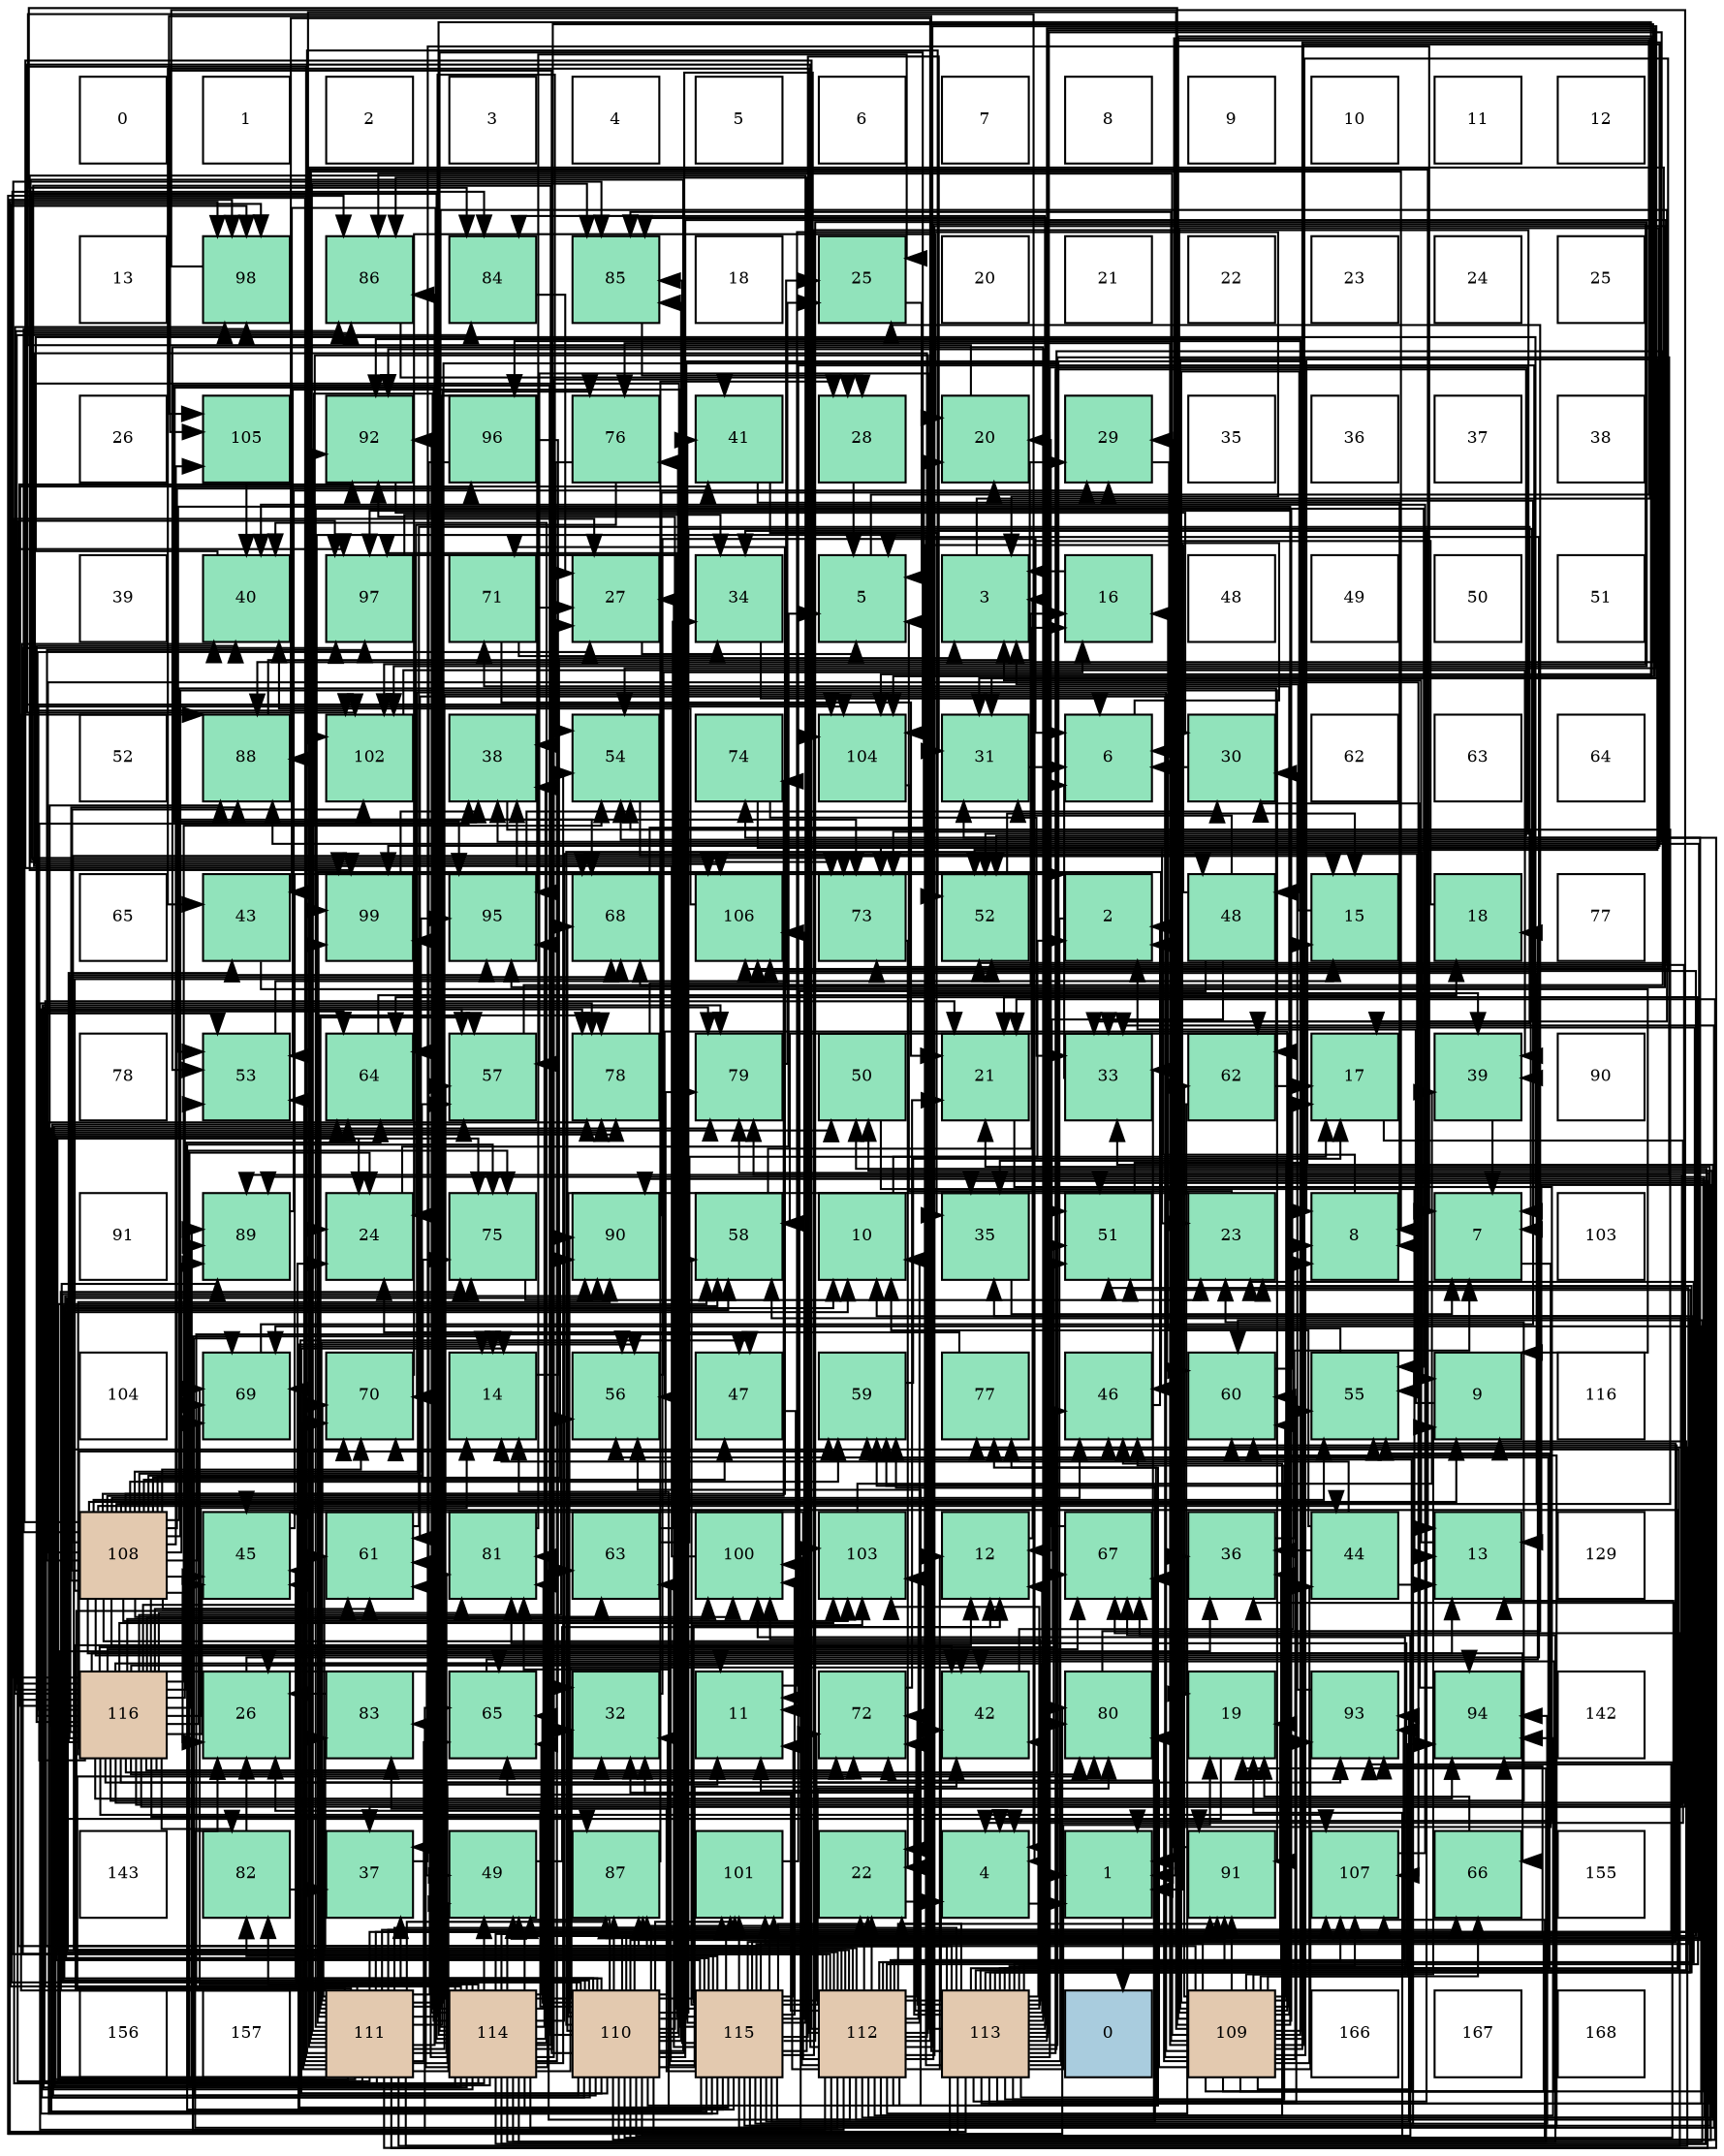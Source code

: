 digraph layout{
 rankdir=TB;
 splines=ortho;
 node [style=filled shape=square fixedsize=true width=0.6];
0[label="0", fontsize=8, fillcolor="#ffffff"];
1[label="1", fontsize=8, fillcolor="#ffffff"];
2[label="2", fontsize=8, fillcolor="#ffffff"];
3[label="3", fontsize=8, fillcolor="#ffffff"];
4[label="4", fontsize=8, fillcolor="#ffffff"];
5[label="5", fontsize=8, fillcolor="#ffffff"];
6[label="6", fontsize=8, fillcolor="#ffffff"];
7[label="7", fontsize=8, fillcolor="#ffffff"];
8[label="8", fontsize=8, fillcolor="#ffffff"];
9[label="9", fontsize=8, fillcolor="#ffffff"];
10[label="10", fontsize=8, fillcolor="#ffffff"];
11[label="11", fontsize=8, fillcolor="#ffffff"];
12[label="12", fontsize=8, fillcolor="#ffffff"];
13[label="13", fontsize=8, fillcolor="#ffffff"];
14[label="98", fontsize=8, fillcolor="#91e3bb"];
15[label="86", fontsize=8, fillcolor="#91e3bb"];
16[label="84", fontsize=8, fillcolor="#91e3bb"];
17[label="85", fontsize=8, fillcolor="#91e3bb"];
18[label="18", fontsize=8, fillcolor="#ffffff"];
19[label="25", fontsize=8, fillcolor="#91e3bb"];
20[label="20", fontsize=8, fillcolor="#ffffff"];
21[label="21", fontsize=8, fillcolor="#ffffff"];
22[label="22", fontsize=8, fillcolor="#ffffff"];
23[label="23", fontsize=8, fillcolor="#ffffff"];
24[label="24", fontsize=8, fillcolor="#ffffff"];
25[label="25", fontsize=8, fillcolor="#ffffff"];
26[label="26", fontsize=8, fillcolor="#ffffff"];
27[label="105", fontsize=8, fillcolor="#91e3bb"];
28[label="92", fontsize=8, fillcolor="#91e3bb"];
29[label="96", fontsize=8, fillcolor="#91e3bb"];
30[label="76", fontsize=8, fillcolor="#91e3bb"];
31[label="41", fontsize=8, fillcolor="#91e3bb"];
32[label="28", fontsize=8, fillcolor="#91e3bb"];
33[label="20", fontsize=8, fillcolor="#91e3bb"];
34[label="29", fontsize=8, fillcolor="#91e3bb"];
35[label="35", fontsize=8, fillcolor="#ffffff"];
36[label="36", fontsize=8, fillcolor="#ffffff"];
37[label="37", fontsize=8, fillcolor="#ffffff"];
38[label="38", fontsize=8, fillcolor="#ffffff"];
39[label="39", fontsize=8, fillcolor="#ffffff"];
40[label="40", fontsize=8, fillcolor="#91e3bb"];
41[label="97", fontsize=8, fillcolor="#91e3bb"];
42[label="71", fontsize=8, fillcolor="#91e3bb"];
43[label="27", fontsize=8, fillcolor="#91e3bb"];
44[label="34", fontsize=8, fillcolor="#91e3bb"];
45[label="5", fontsize=8, fillcolor="#91e3bb"];
46[label="3", fontsize=8, fillcolor="#91e3bb"];
47[label="16", fontsize=8, fillcolor="#91e3bb"];
48[label="48", fontsize=8, fillcolor="#ffffff"];
49[label="49", fontsize=8, fillcolor="#ffffff"];
50[label="50", fontsize=8, fillcolor="#ffffff"];
51[label="51", fontsize=8, fillcolor="#ffffff"];
52[label="52", fontsize=8, fillcolor="#ffffff"];
53[label="88", fontsize=8, fillcolor="#91e3bb"];
54[label="102", fontsize=8, fillcolor="#91e3bb"];
55[label="38", fontsize=8, fillcolor="#91e3bb"];
56[label="54", fontsize=8, fillcolor="#91e3bb"];
57[label="74", fontsize=8, fillcolor="#91e3bb"];
58[label="104", fontsize=8, fillcolor="#91e3bb"];
59[label="31", fontsize=8, fillcolor="#91e3bb"];
60[label="6", fontsize=8, fillcolor="#91e3bb"];
61[label="30", fontsize=8, fillcolor="#91e3bb"];
62[label="62", fontsize=8, fillcolor="#ffffff"];
63[label="63", fontsize=8, fillcolor="#ffffff"];
64[label="64", fontsize=8, fillcolor="#ffffff"];
65[label="65", fontsize=8, fillcolor="#ffffff"];
66[label="43", fontsize=8, fillcolor="#91e3bb"];
67[label="99", fontsize=8, fillcolor="#91e3bb"];
68[label="95", fontsize=8, fillcolor="#91e3bb"];
69[label="68", fontsize=8, fillcolor="#91e3bb"];
70[label="106", fontsize=8, fillcolor="#91e3bb"];
71[label="73", fontsize=8, fillcolor="#91e3bb"];
72[label="52", fontsize=8, fillcolor="#91e3bb"];
73[label="2", fontsize=8, fillcolor="#91e3bb"];
74[label="48", fontsize=8, fillcolor="#91e3bb"];
75[label="15", fontsize=8, fillcolor="#91e3bb"];
76[label="18", fontsize=8, fillcolor="#91e3bb"];
77[label="77", fontsize=8, fillcolor="#ffffff"];
78[label="78", fontsize=8, fillcolor="#ffffff"];
79[label="53", fontsize=8, fillcolor="#91e3bb"];
80[label="64", fontsize=8, fillcolor="#91e3bb"];
81[label="57", fontsize=8, fillcolor="#91e3bb"];
82[label="78", fontsize=8, fillcolor="#91e3bb"];
83[label="79", fontsize=8, fillcolor="#91e3bb"];
84[label="50", fontsize=8, fillcolor="#91e3bb"];
85[label="21", fontsize=8, fillcolor="#91e3bb"];
86[label="33", fontsize=8, fillcolor="#91e3bb"];
87[label="62", fontsize=8, fillcolor="#91e3bb"];
88[label="17", fontsize=8, fillcolor="#91e3bb"];
89[label="39", fontsize=8, fillcolor="#91e3bb"];
90[label="90", fontsize=8, fillcolor="#ffffff"];
91[label="91", fontsize=8, fillcolor="#ffffff"];
92[label="89", fontsize=8, fillcolor="#91e3bb"];
93[label="24", fontsize=8, fillcolor="#91e3bb"];
94[label="75", fontsize=8, fillcolor="#91e3bb"];
95[label="90", fontsize=8, fillcolor="#91e3bb"];
96[label="58", fontsize=8, fillcolor="#91e3bb"];
97[label="10", fontsize=8, fillcolor="#91e3bb"];
98[label="35", fontsize=8, fillcolor="#91e3bb"];
99[label="51", fontsize=8, fillcolor="#91e3bb"];
100[label="23", fontsize=8, fillcolor="#91e3bb"];
101[label="8", fontsize=8, fillcolor="#91e3bb"];
102[label="7", fontsize=8, fillcolor="#91e3bb"];
103[label="103", fontsize=8, fillcolor="#ffffff"];
104[label="104", fontsize=8, fillcolor="#ffffff"];
105[label="69", fontsize=8, fillcolor="#91e3bb"];
106[label="70", fontsize=8, fillcolor="#91e3bb"];
107[label="14", fontsize=8, fillcolor="#91e3bb"];
108[label="56", fontsize=8, fillcolor="#91e3bb"];
109[label="47", fontsize=8, fillcolor="#91e3bb"];
110[label="59", fontsize=8, fillcolor="#91e3bb"];
111[label="77", fontsize=8, fillcolor="#91e3bb"];
112[label="46", fontsize=8, fillcolor="#91e3bb"];
113[label="60", fontsize=8, fillcolor="#91e3bb"];
114[label="55", fontsize=8, fillcolor="#91e3bb"];
115[label="9", fontsize=8, fillcolor="#91e3bb"];
116[label="116", fontsize=8, fillcolor="#ffffff"];
117[label="108", fontsize=8, fillcolor="#e3c9af"];
118[label="45", fontsize=8, fillcolor="#91e3bb"];
119[label="61", fontsize=8, fillcolor="#91e3bb"];
120[label="81", fontsize=8, fillcolor="#91e3bb"];
121[label="63", fontsize=8, fillcolor="#91e3bb"];
122[label="100", fontsize=8, fillcolor="#91e3bb"];
123[label="103", fontsize=8, fillcolor="#91e3bb"];
124[label="12", fontsize=8, fillcolor="#91e3bb"];
125[label="67", fontsize=8, fillcolor="#91e3bb"];
126[label="36", fontsize=8, fillcolor="#91e3bb"];
127[label="44", fontsize=8, fillcolor="#91e3bb"];
128[label="13", fontsize=8, fillcolor="#91e3bb"];
129[label="129", fontsize=8, fillcolor="#ffffff"];
130[label="116", fontsize=8, fillcolor="#e3c9af"];
131[label="26", fontsize=8, fillcolor="#91e3bb"];
132[label="83", fontsize=8, fillcolor="#91e3bb"];
133[label="65", fontsize=8, fillcolor="#91e3bb"];
134[label="32", fontsize=8, fillcolor="#91e3bb"];
135[label="11", fontsize=8, fillcolor="#91e3bb"];
136[label="72", fontsize=8, fillcolor="#91e3bb"];
137[label="42", fontsize=8, fillcolor="#91e3bb"];
138[label="80", fontsize=8, fillcolor="#91e3bb"];
139[label="19", fontsize=8, fillcolor="#91e3bb"];
140[label="93", fontsize=8, fillcolor="#91e3bb"];
141[label="94", fontsize=8, fillcolor="#91e3bb"];
142[label="142", fontsize=8, fillcolor="#ffffff"];
143[label="143", fontsize=8, fillcolor="#ffffff"];
144[label="82", fontsize=8, fillcolor="#91e3bb"];
145[label="37", fontsize=8, fillcolor="#91e3bb"];
146[label="49", fontsize=8, fillcolor="#91e3bb"];
147[label="87", fontsize=8, fillcolor="#91e3bb"];
148[label="101", fontsize=8, fillcolor="#91e3bb"];
149[label="22", fontsize=8, fillcolor="#91e3bb"];
150[label="4", fontsize=8, fillcolor="#91e3bb"];
151[label="1", fontsize=8, fillcolor="#91e3bb"];
152[label="91", fontsize=8, fillcolor="#91e3bb"];
153[label="107", fontsize=8, fillcolor="#91e3bb"];
154[label="66", fontsize=8, fillcolor="#91e3bb"];
155[label="155", fontsize=8, fillcolor="#ffffff"];
156[label="156", fontsize=8, fillcolor="#ffffff"];
157[label="157", fontsize=8, fillcolor="#ffffff"];
158[label="111", fontsize=8, fillcolor="#e3c9af"];
159[label="114", fontsize=8, fillcolor="#e3c9af"];
160[label="110", fontsize=8, fillcolor="#e3c9af"];
161[label="115", fontsize=8, fillcolor="#e3c9af"];
162[label="112", fontsize=8, fillcolor="#e3c9af"];
163[label="113", fontsize=8, fillcolor="#e3c9af"];
164[label="0", fontsize=8, fillcolor="#a9ccde"];
165[label="109", fontsize=8, fillcolor="#e3c9af"];
166[label="166", fontsize=8, fillcolor="#ffffff"];
167[label="167", fontsize=8, fillcolor="#ffffff"];
168[label="168", fontsize=8, fillcolor="#ffffff"];
edge [constraint=false, style=vis];151 -> 164;
73 -> 151;
46 -> 151;
150 -> 151;
45 -> 151;
60 -> 151;
102 -> 151;
101 -> 73;
115 -> 73;
97 -> 73;
135 -> 46;
124 -> 46;
128 -> 46;
107 -> 46;
75 -> 46;
47 -> 46;
88 -> 150;
76 -> 150;
139 -> 150;
33 -> 150;
85 -> 150;
149 -> 150;
100 -> 45;
93 -> 45;
19 -> 45;
131 -> 45;
43 -> 45;
32 -> 45;
34 -> 60;
61 -> 60;
59 -> 60;
134 -> 60;
86 -> 60;
44 -> 60;
98 -> 102;
126 -> 102;
145 -> 102;
55 -> 102;
89 -> 102;
40 -> 102;
31 -> 101;
31 -> 98;
137 -> 101;
66 -> 115;
127 -> 97;
127 -> 128;
127 -> 107;
127 -> 126;
118 -> 73;
112 -> 73;
109 -> 135;
74 -> 135;
74 -> 124;
74 -> 149;
74 -> 59;
146 -> 124;
84 -> 128;
99 -> 75;
72 -> 75;
79 -> 75;
56 -> 75;
114 -> 47;
108 -> 47;
81 -> 47;
96 -> 47;
110 -> 88;
113 -> 88;
119 -> 88;
87 -> 88;
87 -> 139;
121 -> 88;
121 -> 44;
80 -> 76;
133 -> 76;
154 -> 139;
125 -> 33;
69 -> 33;
105 -> 33;
106 -> 33;
42 -> 85;
42 -> 43;
42 -> 44;
136 -> 85;
71 -> 149;
57 -> 100;
57 -> 86;
94 -> 100;
30 -> 93;
30 -> 55;
111 -> 93;
82 -> 19;
83 -> 19;
138 -> 19;
120 -> 19;
144 -> 131;
144 -> 145;
132 -> 131;
16 -> 43;
17 -> 32;
15 -> 32;
147 -> 32;
53 -> 34;
92 -> 34;
95 -> 34;
152 -> 34;
28 -> 61;
140 -> 61;
141 -> 61;
68 -> 61;
29 -> 134;
29 -> 145;
41 -> 44;
14 -> 145;
67 -> 55;
122 -> 55;
148 -> 89;
54 -> 89;
123 -> 89;
58 -> 89;
27 -> 40;
70 -> 40;
153 -> 40;
117 -> 115;
117 -> 131;
117 -> 137;
117 -> 127;
117 -> 118;
117 -> 112;
117 -> 109;
117 -> 74;
117 -> 146;
117 -> 99;
117 -> 56;
117 -> 114;
117 -> 81;
117 -> 110;
117 -> 119;
117 -> 87;
117 -> 154;
117 -> 69;
117 -> 105;
117 -> 106;
117 -> 42;
117 -> 57;
117 -> 94;
117 -> 83;
117 -> 15;
117 -> 53;
117 -> 92;
117 -> 95;
117 -> 152;
117 -> 141;
117 -> 68;
117 -> 29;
117 -> 41;
117 -> 14;
117 -> 67;
117 -> 122;
117 -> 54;
117 -> 123;
117 -> 27;
117 -> 70;
117 -> 153;
165 -> 101;
165 -> 115;
165 -> 98;
165 -> 127;
165 -> 74;
165 -> 146;
165 -> 72;
165 -> 79;
165 -> 56;
165 -> 114;
165 -> 108;
165 -> 96;
165 -> 110;
165 -> 113;
165 -> 119;
165 -> 87;
165 -> 133;
165 -> 154;
165 -> 106;
165 -> 42;
165 -> 136;
165 -> 71;
165 -> 30;
165 -> 138;
165 -> 16;
165 -> 17;
165 -> 15;
165 -> 147;
165 -> 95;
165 -> 152;
165 -> 28;
165 -> 140;
165 -> 141;
165 -> 29;
165 -> 41;
165 -> 67;
165 -> 122;
165 -> 148;
165 -> 54;
165 -> 58;
165 -> 70;
160 -> 101;
160 -> 115;
160 -> 97;
160 -> 128;
160 -> 107;
160 -> 139;
160 -> 85;
160 -> 149;
160 -> 100;
160 -> 131;
160 -> 59;
160 -> 134;
160 -> 86;
160 -> 145;
160 -> 137;
160 -> 118;
160 -> 109;
160 -> 146;
160 -> 72;
160 -> 108;
160 -> 81;
160 -> 96;
160 -> 113;
160 -> 80;
160 -> 133;
160 -> 125;
160 -> 69;
160 -> 105;
160 -> 71;
160 -> 94;
160 -> 30;
160 -> 82;
160 -> 138;
160 -> 17;
160 -> 147;
160 -> 53;
160 -> 92;
160 -> 95;
160 -> 28;
160 -> 140;
160 -> 141;
160 -> 68;
160 -> 14;
160 -> 148;
160 -> 123;
160 -> 58;
160 -> 27;
160 -> 70;
160 -> 153;
158 -> 101;
158 -> 135;
158 -> 124;
158 -> 128;
158 -> 85;
158 -> 43;
158 -> 98;
158 -> 126;
158 -> 112;
158 -> 109;
158 -> 146;
158 -> 99;
158 -> 72;
158 -> 79;
158 -> 56;
158 -> 114;
158 -> 108;
158 -> 81;
158 -> 96;
158 -> 113;
158 -> 119;
158 -> 87;
158 -> 80;
158 -> 133;
158 -> 154;
158 -> 125;
158 -> 105;
158 -> 106;
158 -> 136;
158 -> 71;
158 -> 57;
158 -> 94;
158 -> 30;
158 -> 111;
158 -> 82;
158 -> 83;
158 -> 138;
158 -> 120;
158 -> 17;
158 -> 15;
158 -> 147;
158 -> 53;
158 -> 152;
158 -> 28;
158 -> 68;
158 -> 41;
158 -> 67;
158 -> 148;
158 -> 54;
158 -> 70;
158 -> 153;
162 -> 97;
162 -> 124;
162 -> 107;
162 -> 149;
162 -> 100;
162 -> 131;
162 -> 59;
162 -> 134;
162 -> 86;
162 -> 98;
162 -> 126;
162 -> 40;
162 -> 137;
162 -> 66;
162 -> 118;
162 -> 112;
162 -> 84;
162 -> 96;
162 -> 110;
162 -> 119;
162 -> 80;
162 -> 133;
162 -> 69;
162 -> 106;
162 -> 136;
162 -> 71;
162 -> 94;
162 -> 111;
162 -> 82;
162 -> 120;
162 -> 132;
162 -> 16;
162 -> 147;
162 -> 53;
162 -> 92;
162 -> 95;
162 -> 152;
162 -> 140;
162 -> 141;
162 -> 68;
162 -> 41;
162 -> 14;
162 -> 67;
162 -> 122;
162 -> 148;
162 -> 54;
162 -> 123;
162 -> 58;
162 -> 153;
163 -> 115;
163 -> 135;
163 -> 124;
163 -> 139;
163 -> 149;
163 -> 100;
163 -> 93;
163 -> 131;
163 -> 134;
163 -> 44;
163 -> 126;
163 -> 55;
163 -> 137;
163 -> 118;
163 -> 112;
163 -> 99;
163 -> 72;
163 -> 79;
163 -> 56;
163 -> 114;
163 -> 108;
163 -> 81;
163 -> 96;
163 -> 110;
163 -> 113;
163 -> 133;
163 -> 125;
163 -> 69;
163 -> 105;
163 -> 106;
163 -> 136;
163 -> 71;
163 -> 111;
163 -> 82;
163 -> 83;
163 -> 138;
163 -> 120;
163 -> 16;
163 -> 17;
163 -> 15;
163 -> 147;
163 -> 92;
163 -> 152;
163 -> 28;
163 -> 41;
163 -> 14;
163 -> 122;
163 -> 123;
163 -> 58;
163 -> 27;
163 -> 153;
159 -> 107;
159 -> 139;
159 -> 85;
159 -> 93;
159 -> 43;
159 -> 59;
159 -> 134;
159 -> 86;
159 -> 126;
159 -> 55;
159 -> 40;
159 -> 31;
159 -> 137;
159 -> 66;
159 -> 118;
159 -> 146;
159 -> 84;
159 -> 99;
159 -> 79;
159 -> 56;
159 -> 114;
159 -> 81;
159 -> 113;
159 -> 119;
159 -> 121;
159 -> 80;
159 -> 133;
159 -> 125;
159 -> 69;
159 -> 105;
159 -> 71;
159 -> 94;
159 -> 82;
159 -> 83;
159 -> 120;
159 -> 144;
159 -> 132;
159 -> 53;
159 -> 92;
159 -> 28;
159 -> 140;
159 -> 68;
159 -> 14;
159 -> 67;
159 -> 148;
159 -> 54;
159 -> 123;
159 -> 58;
159 -> 70;
161 -> 97;
161 -> 135;
161 -> 124;
161 -> 128;
161 -> 107;
161 -> 139;
161 -> 85;
161 -> 149;
161 -> 93;
161 -> 43;
161 -> 59;
161 -> 86;
161 -> 31;
161 -> 112;
161 -> 146;
161 -> 84;
161 -> 99;
161 -> 72;
161 -> 79;
161 -> 114;
161 -> 108;
161 -> 81;
161 -> 96;
161 -> 110;
161 -> 113;
161 -> 119;
161 -> 121;
161 -> 80;
161 -> 125;
161 -> 136;
161 -> 94;
161 -> 82;
161 -> 83;
161 -> 138;
161 -> 120;
161 -> 144;
161 -> 132;
161 -> 17;
161 -> 15;
161 -> 95;
161 -> 152;
161 -> 140;
161 -> 141;
161 -> 41;
161 -> 67;
161 -> 122;
161 -> 148;
161 -> 54;
161 -> 70;
130 -> 97;
130 -> 135;
130 -> 128;
130 -> 107;
130 -> 100;
130 -> 93;
130 -> 43;
130 -> 134;
130 -> 86;
130 -> 55;
130 -> 40;
130 -> 31;
130 -> 137;
130 -> 66;
130 -> 118;
130 -> 112;
130 -> 99;
130 -> 72;
130 -> 79;
130 -> 56;
130 -> 108;
130 -> 110;
130 -> 121;
130 -> 80;
130 -> 125;
130 -> 69;
130 -> 105;
130 -> 106;
130 -> 136;
130 -> 83;
130 -> 138;
130 -> 120;
130 -> 144;
130 -> 16;
130 -> 17;
130 -> 15;
130 -> 147;
130 -> 53;
130 -> 92;
130 -> 95;
130 -> 28;
130 -> 140;
130 -> 141;
130 -> 68;
130 -> 14;
130 -> 122;
130 -> 123;
130 -> 58;
130 -> 153;
edge [constraint=true, style=invis];
0 -> 13 -> 26 -> 39 -> 52 -> 65 -> 78 -> 91 -> 104 -> 117 -> 130 -> 143 -> 156;
1 -> 14 -> 27 -> 40 -> 53 -> 66 -> 79 -> 92 -> 105 -> 118 -> 131 -> 144 -> 157;
2 -> 15 -> 28 -> 41 -> 54 -> 67 -> 80 -> 93 -> 106 -> 119 -> 132 -> 145 -> 158;
3 -> 16 -> 29 -> 42 -> 55 -> 68 -> 81 -> 94 -> 107 -> 120 -> 133 -> 146 -> 159;
4 -> 17 -> 30 -> 43 -> 56 -> 69 -> 82 -> 95 -> 108 -> 121 -> 134 -> 147 -> 160;
5 -> 18 -> 31 -> 44 -> 57 -> 70 -> 83 -> 96 -> 109 -> 122 -> 135 -> 148 -> 161;
6 -> 19 -> 32 -> 45 -> 58 -> 71 -> 84 -> 97 -> 110 -> 123 -> 136 -> 149 -> 162;
7 -> 20 -> 33 -> 46 -> 59 -> 72 -> 85 -> 98 -> 111 -> 124 -> 137 -> 150 -> 163;
8 -> 21 -> 34 -> 47 -> 60 -> 73 -> 86 -> 99 -> 112 -> 125 -> 138 -> 151 -> 164;
9 -> 22 -> 35 -> 48 -> 61 -> 74 -> 87 -> 100 -> 113 -> 126 -> 139 -> 152 -> 165;
10 -> 23 -> 36 -> 49 -> 62 -> 75 -> 88 -> 101 -> 114 -> 127 -> 140 -> 153 -> 166;
11 -> 24 -> 37 -> 50 -> 63 -> 76 -> 89 -> 102 -> 115 -> 128 -> 141 -> 154 -> 167;
12 -> 25 -> 38 -> 51 -> 64 -> 77 -> 90 -> 103 -> 116 -> 129 -> 142 -> 155 -> 168;
rank = same {0 -> 1 -> 2 -> 3 -> 4 -> 5 -> 6 -> 7 -> 8 -> 9 -> 10 -> 11 -> 12};
rank = same {13 -> 14 -> 15 -> 16 -> 17 -> 18 -> 19 -> 20 -> 21 -> 22 -> 23 -> 24 -> 25};
rank = same {26 -> 27 -> 28 -> 29 -> 30 -> 31 -> 32 -> 33 -> 34 -> 35 -> 36 -> 37 -> 38};
rank = same {39 -> 40 -> 41 -> 42 -> 43 -> 44 -> 45 -> 46 -> 47 -> 48 -> 49 -> 50 -> 51};
rank = same {52 -> 53 -> 54 -> 55 -> 56 -> 57 -> 58 -> 59 -> 60 -> 61 -> 62 -> 63 -> 64};
rank = same {65 -> 66 -> 67 -> 68 -> 69 -> 70 -> 71 -> 72 -> 73 -> 74 -> 75 -> 76 -> 77};
rank = same {78 -> 79 -> 80 -> 81 -> 82 -> 83 -> 84 -> 85 -> 86 -> 87 -> 88 -> 89 -> 90};
rank = same {91 -> 92 -> 93 -> 94 -> 95 -> 96 -> 97 -> 98 -> 99 -> 100 -> 101 -> 102 -> 103};
rank = same {104 -> 105 -> 106 -> 107 -> 108 -> 109 -> 110 -> 111 -> 112 -> 113 -> 114 -> 115 -> 116};
rank = same {117 -> 118 -> 119 -> 120 -> 121 -> 122 -> 123 -> 124 -> 125 -> 126 -> 127 -> 128 -> 129};
rank = same {130 -> 131 -> 132 -> 133 -> 134 -> 135 -> 136 -> 137 -> 138 -> 139 -> 140 -> 141 -> 142};
rank = same {143 -> 144 -> 145 -> 146 -> 147 -> 148 -> 149 -> 150 -> 151 -> 152 -> 153 -> 154 -> 155};
rank = same {156 -> 157 -> 158 -> 159 -> 160 -> 161 -> 162 -> 163 -> 164 -> 165 -> 166 -> 167 -> 168};
}